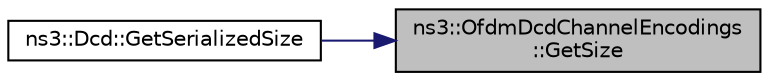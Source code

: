 digraph "ns3::OfdmDcdChannelEncodings::GetSize"
{
 // LATEX_PDF_SIZE
  edge [fontname="Helvetica",fontsize="10",labelfontname="Helvetica",labelfontsize="10"];
  node [fontname="Helvetica",fontsize="10",shape=record];
  rankdir="RL";
  Node1 [label="ns3::OfdmDcdChannelEncodings\l::GetSize",height=0.2,width=0.4,color="black", fillcolor="grey75", style="filled", fontcolor="black",tooltip="Get size field."];
  Node1 -> Node2 [dir="back",color="midnightblue",fontsize="10",style="solid",fontname="Helvetica"];
  Node2 [label="ns3::Dcd::GetSerializedSize",height=0.2,width=0.4,color="black", fillcolor="white", style="filled",URL="$classns3_1_1_dcd.html#a6bf27445d238a0b00002bb9bd88df642",tooltip=" "];
}
